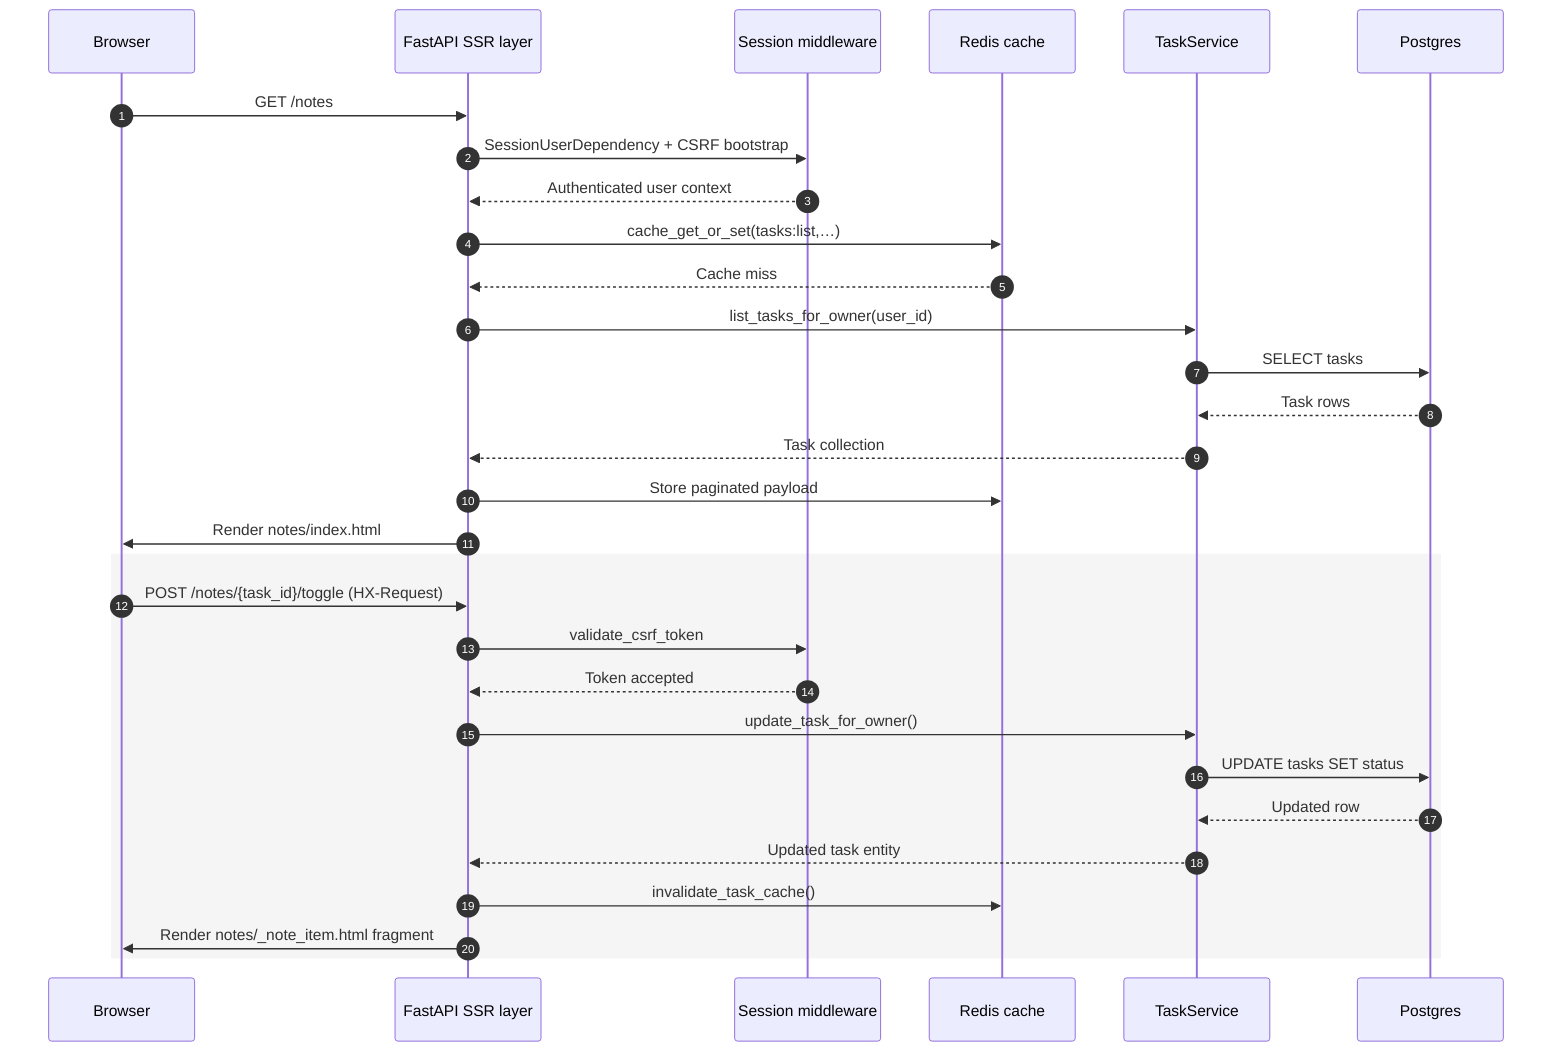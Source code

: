 %% Request lifecycle for the intermediate SSR surface.
sequenceDiagram
    autonumber
    participant Browser
    participant View as FastAPI SSR layer
    participant Session as Session middleware
    participant Cache as Redis cache
    participant Service as TaskService
    participant Postgres

    Browser->>View: GET /notes
    View->>Session: SessionUserDependency + CSRF bootstrap
    Session-->>View: Authenticated user context
    View->>Cache: cache_get_or_set(tasks:list,…)
    Cache-->>View: Cache miss
    View->>Service: list_tasks_for_owner(user_id)
    Service->>Postgres: SELECT tasks
    Postgres-->>Service: Task rows
    Service-->>View: Task collection
    View->>Cache: Store paginated payload
    View->>Browser: Render notes/index.html

    rect rgb(245, 245, 245)
        Browser->>View: POST /notes/{task_id}/toggle (HX-Request)
        View->>Session: validate_csrf_token
        Session-->>View: Token accepted
        View->>Service: update_task_for_owner()
        Service->>Postgres: UPDATE tasks SET status
        Postgres-->>Service: Updated row
        Service-->>View: Updated task entity
        View->>Cache: invalidate_task_cache()
        View->>Browser: Render notes/_note_item.html fragment
    end